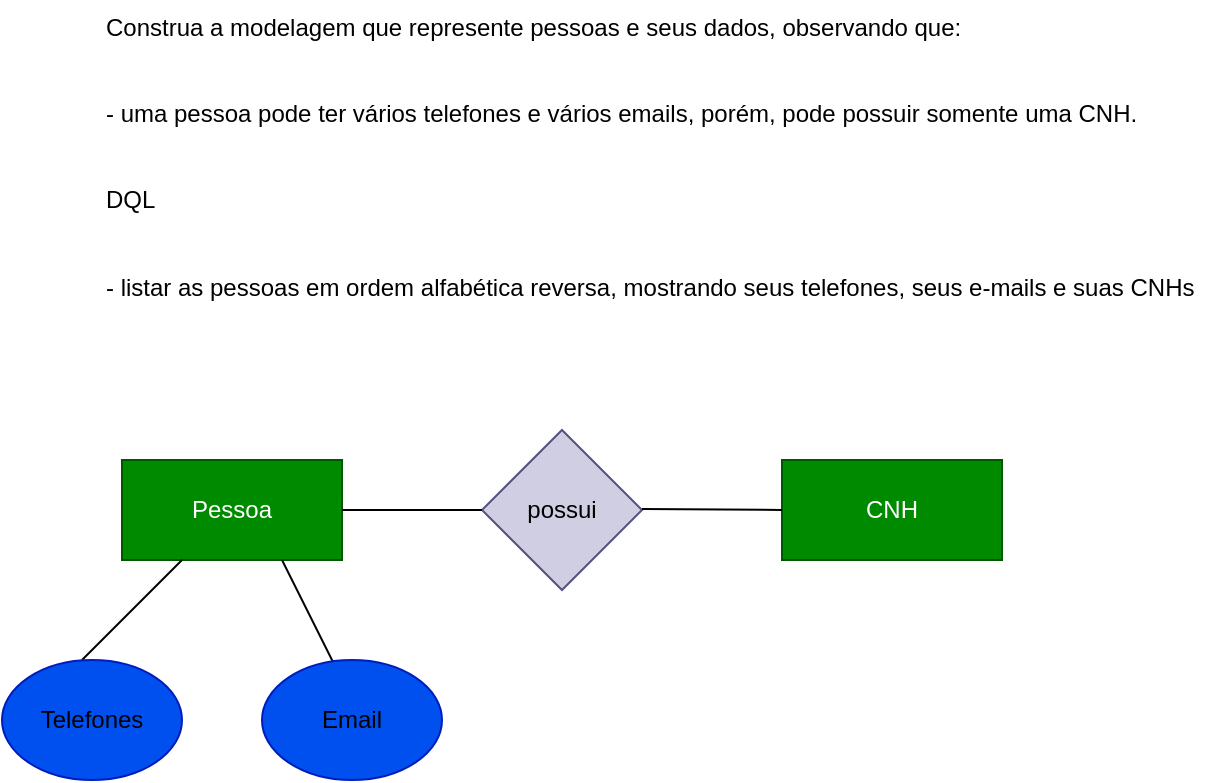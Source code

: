 <mxfile version="21.6.5" type="device">
  <diagram id="ANTL1HJmH9O6A3ooFfwU" name="Página-1">
    <mxGraphModel dx="1050" dy="581" grid="1" gridSize="10" guides="1" tooltips="1" connect="1" arrows="1" fold="1" page="1" pageScale="1" pageWidth="827" pageHeight="1169" math="0" shadow="0">
      <root>
        <mxCell id="0" />
        <mxCell id="1" parent="0" />
        <mxCell id="SS2_JLWFWc00PZBM1aQo-1" value="Construa a modelagem que represente pessoas e seus dados, observando que:&#xa;&#xa;&#xa;- uma pessoa pode ter vários telefones e vários emails, porém, pode possuir somente uma CNH.&#xa;&#xa;&#xa;DQL&#xa;&#xa;&#xa;- listar as pessoas em ordem alfabética reversa, mostrando seus telefones, seus e-mails e suas CNHs" style="text;whiteSpace=wrap;" vertex="1" parent="1">
          <mxGeometry x="120" width="560" height="180" as="geometry" />
        </mxCell>
        <mxCell id="SS2_JLWFWc00PZBM1aQo-2" value="Pessoa" style="html=1;whiteSpace=wrap;fillColor=#008a00;fontColor=#ffffff;strokeColor=#005700;" vertex="1" parent="1">
          <mxGeometry x="130" y="230" width="110" height="50" as="geometry" />
        </mxCell>
        <mxCell id="SS2_JLWFWc00PZBM1aQo-3" value="CNH" style="html=1;whiteSpace=wrap;fillColor=#008a00;fontColor=#ffffff;strokeColor=#005700;" vertex="1" parent="1">
          <mxGeometry x="460" y="230" width="110" height="50" as="geometry" />
        </mxCell>
        <mxCell id="SS2_JLWFWc00PZBM1aQo-4" value="" style="rhombus;whiteSpace=wrap;html=1;fillColor=#d0cee2;strokeColor=#56517e;" vertex="1" parent="1">
          <mxGeometry x="310" y="215" width="80" height="80" as="geometry" />
        </mxCell>
        <mxCell id="SS2_JLWFWc00PZBM1aQo-5" value="possui" style="text;html=1;strokeColor=none;fillColor=none;align=center;verticalAlign=middle;whiteSpace=wrap;rounded=0;" vertex="1" parent="1">
          <mxGeometry x="320" y="240" width="60" height="30" as="geometry" />
        </mxCell>
        <mxCell id="SS2_JLWFWc00PZBM1aQo-9" value="" style="endArrow=none;html=1;rounded=0;exitX=1;exitY=0.5;exitDx=0;exitDy=0;entryX=0;entryY=0.5;entryDx=0;entryDy=0;" edge="1" parent="1" source="SS2_JLWFWc00PZBM1aQo-2" target="SS2_JLWFWc00PZBM1aQo-4">
          <mxGeometry width="50" height="50" relative="1" as="geometry">
            <mxPoint x="260" y="300" as="sourcePoint" />
            <mxPoint x="310" y="250" as="targetPoint" />
          </mxGeometry>
        </mxCell>
        <mxCell id="SS2_JLWFWc00PZBM1aQo-10" value="" style="endArrow=none;html=1;rounded=0;exitX=1;exitY=0.5;exitDx=0;exitDy=0;entryX=0;entryY=0.5;entryDx=0;entryDy=0;" edge="1" parent="1" target="SS2_JLWFWc00PZBM1aQo-3">
          <mxGeometry width="50" height="50" relative="1" as="geometry">
            <mxPoint x="390" y="254.5" as="sourcePoint" />
            <mxPoint x="420" y="255" as="targetPoint" />
          </mxGeometry>
        </mxCell>
        <mxCell id="SS2_JLWFWc00PZBM1aQo-12" value="" style="endArrow=none;html=1;rounded=0;" edge="1" parent="1">
          <mxGeometry width="50" height="50" relative="1" as="geometry">
            <mxPoint x="110" y="330" as="sourcePoint" />
            <mxPoint x="160" y="280" as="targetPoint" />
          </mxGeometry>
        </mxCell>
        <mxCell id="SS2_JLWFWc00PZBM1aQo-13" value="" style="endArrow=none;html=1;rounded=0;" edge="1" parent="1">
          <mxGeometry width="50" height="50" relative="1" as="geometry">
            <mxPoint x="240" y="340" as="sourcePoint" />
            <mxPoint x="210" y="280" as="targetPoint" />
          </mxGeometry>
        </mxCell>
        <mxCell id="SS2_JLWFWc00PZBM1aQo-14" value="" style="ellipse;whiteSpace=wrap;html=1;fillColor=#0050ef;fontColor=#ffffff;strokeColor=#001DBC;" vertex="1" parent="1">
          <mxGeometry x="70" y="330" width="90" height="60" as="geometry" />
        </mxCell>
        <mxCell id="SS2_JLWFWc00PZBM1aQo-15" value="" style="ellipse;whiteSpace=wrap;html=1;fillColor=#0050ef;fontColor=#ffffff;strokeColor=#001DBC;" vertex="1" parent="1">
          <mxGeometry x="200" y="330" width="90" height="60" as="geometry" />
        </mxCell>
        <mxCell id="SS2_JLWFWc00PZBM1aQo-16" value="Telefones" style="text;html=1;strokeColor=none;fillColor=none;align=center;verticalAlign=middle;whiteSpace=wrap;rounded=0;" vertex="1" parent="1">
          <mxGeometry x="85" y="345" width="60" height="30" as="geometry" />
        </mxCell>
        <mxCell id="SS2_JLWFWc00PZBM1aQo-17" value="Email" style="text;html=1;strokeColor=none;fillColor=none;align=center;verticalAlign=middle;whiteSpace=wrap;rounded=0;" vertex="1" parent="1">
          <mxGeometry x="215" y="345" width="60" height="30" as="geometry" />
        </mxCell>
      </root>
    </mxGraphModel>
  </diagram>
</mxfile>
